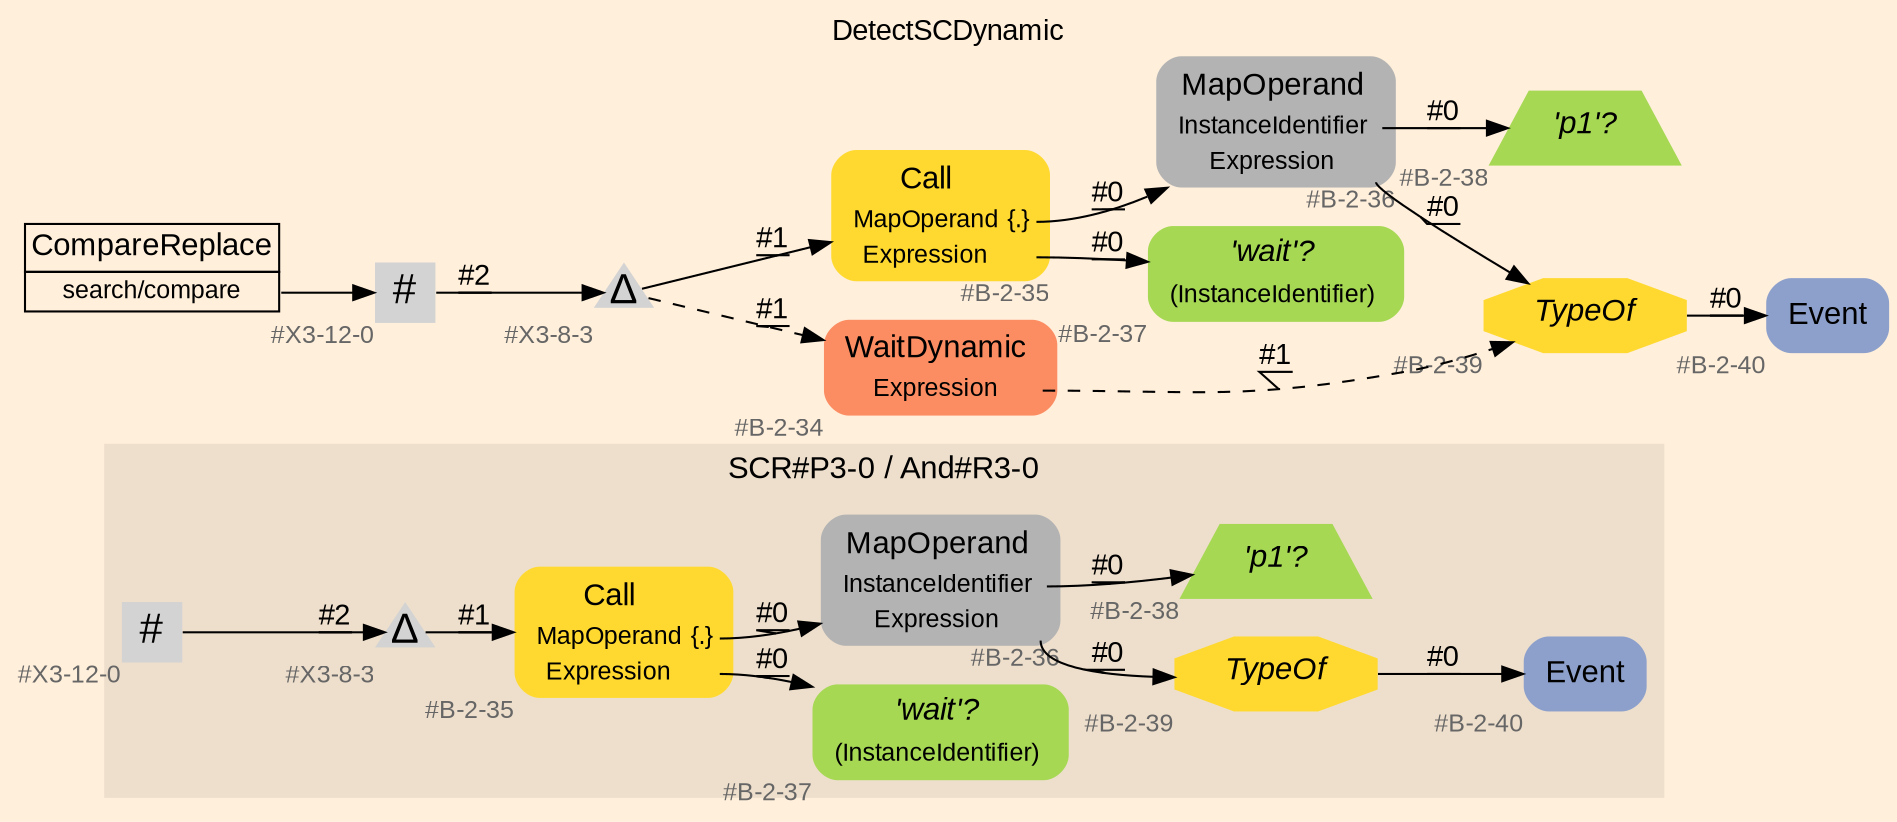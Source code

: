 digraph "DetectSCDynamic" {
label = "DetectSCDynamic"
labelloc = t
graph [
    rankdir = "LR"
    ranksep = 0.3
    bgcolor = antiquewhite1
    color = black
    fontcolor = black
    fontname = "Arial"
];
node [
    fontname = "Arial"
];
edge [
    fontname = "Arial"
];

// -------------------- figure And#R3-0 --------------------
// -------- region And#R3-0 ----------
subgraph "clusterAnd#R3-0" {
    label = "SCR#P3-0 / And#R3-0"
    style = "filled"
    color = antiquewhite2
    fontsize = "15"
    // -------- block And#R3-0/#B-2-39 ----------
    "And#R3-0/#B-2-39" [
        fillcolor = "/set28/6"
        xlabel = "#B-2-39"
        fontsize = "12"
        fontcolor = grey40
        shape = "octagon"
        label = <<FONT COLOR="black" POINT-SIZE="15"><I>TypeOf</I></FONT>>
        style = "filled"
        penwidth = 0.0
    ];
    
    // -------- block And#R3-0/#B-2-38 ----------
    "And#R3-0/#B-2-38" [
        fillcolor = "/set28/5"
        xlabel = "#B-2-38"
        fontsize = "12"
        fontcolor = grey40
        shape = "trapezium"
        label = <<FONT COLOR="black" POINT-SIZE="15"><I>'p1'?</I></FONT>>
        style = "filled"
        penwidth = 0.0
    ];
    
    // -------- block And#R3-0/#B-2-37 ----------
    "And#R3-0/#B-2-37" [
        fillcolor = "/set28/5"
        xlabel = "#B-2-37"
        fontsize = "12"
        fontcolor = grey40
        shape = "plaintext"
        label = <<TABLE BORDER="0" CELLBORDER="0" CELLSPACING="0">
         <TR><TD><FONT COLOR="black" POINT-SIZE="15"><I>'wait'?</I></FONT></TD></TR>
         <TR><TD><FONT COLOR="black" POINT-SIZE="12">(InstanceIdentifier)</FONT></TD><TD PORT="port0"></TD></TR>
        </TABLE>>
        style = "rounded,filled"
    ];
    
    // -------- block And#R3-0/#X3-12-0 ----------
    "And#R3-0/#X3-12-0" [
        xlabel = "#X3-12-0"
        fontsize = "12"
        fontcolor = grey40
        shape = "square"
        label = <<FONT COLOR="black" POINT-SIZE="20">#</FONT>>
        style = "filled"
        penwidth = 0.0
        fixedsize = true
        width = 0.4
        height = 0.4
    ];
    
    // -------- block And#R3-0/#B-2-35 ----------
    "And#R3-0/#B-2-35" [
        fillcolor = "/set28/6"
        xlabel = "#B-2-35"
        fontsize = "12"
        fontcolor = grey40
        shape = "plaintext"
        label = <<TABLE BORDER="0" CELLBORDER="0" CELLSPACING="0">
         <TR><TD><FONT COLOR="black" POINT-SIZE="15">Call</FONT></TD></TR>
         <TR><TD><FONT COLOR="black" POINT-SIZE="12">MapOperand</FONT></TD><TD PORT="port0"><FONT COLOR="black" POINT-SIZE="12">{.}</FONT></TD></TR>
         <TR><TD><FONT COLOR="black" POINT-SIZE="12">Expression</FONT></TD><TD PORT="port1"></TD></TR>
        </TABLE>>
        style = "rounded,filled"
    ];
    
    // -------- block And#R3-0/#B-2-36 ----------
    "And#R3-0/#B-2-36" [
        fillcolor = "/set28/8"
        xlabel = "#B-2-36"
        fontsize = "12"
        fontcolor = grey40
        shape = "plaintext"
        label = <<TABLE BORDER="0" CELLBORDER="0" CELLSPACING="0">
         <TR><TD><FONT COLOR="black" POINT-SIZE="15">MapOperand</FONT></TD></TR>
         <TR><TD><FONT COLOR="black" POINT-SIZE="12">InstanceIdentifier</FONT></TD><TD PORT="port0"></TD></TR>
         <TR><TD><FONT COLOR="black" POINT-SIZE="12">Expression</FONT></TD><TD PORT="port1"></TD></TR>
        </TABLE>>
        style = "rounded,filled"
    ];
    
    // -------- block And#R3-0/#X3-8-3 ----------
    "And#R3-0/#X3-8-3" [
        xlabel = "#X3-8-3"
        fontsize = "12"
        fontcolor = grey40
        shape = "triangle"
        label = <<FONT COLOR="black" POINT-SIZE="20">Δ</FONT>>
        style = "filled"
        penwidth = 0.0
        fixedsize = true
        width = 0.4
        height = 0.4
    ];
    
    // -------- block And#R3-0/#B-2-40 ----------
    "And#R3-0/#B-2-40" [
        fillcolor = "/set28/3"
        xlabel = "#B-2-40"
        fontsize = "12"
        fontcolor = grey40
        shape = "plaintext"
        label = <<TABLE BORDER="0" CELLBORDER="0" CELLSPACING="0">
         <TR><TD><FONT COLOR="black" POINT-SIZE="15">Event</FONT></TD></TR>
        </TABLE>>
        style = "rounded,filled"
    ];
    
}

"And#R3-0/#B-2-39" -> "And#R3-0/#B-2-40" [
    label = "#0"
    decorate = true
    color = black
    fontcolor = black
];

"And#R3-0/#X3-12-0" -> "And#R3-0/#X3-8-3" [
    label = "#2"
    decorate = true
    color = black
    fontcolor = black
];

"And#R3-0/#B-2-35":port0 -> "And#R3-0/#B-2-36" [
    label = "#0"
    decorate = true
    color = black
    fontcolor = black
];

"And#R3-0/#B-2-35":port1 -> "And#R3-0/#B-2-37" [
    label = "#0"
    decorate = true
    color = black
    fontcolor = black
];

"And#R3-0/#B-2-36":port0 -> "And#R3-0/#B-2-38" [
    label = "#0"
    decorate = true
    color = black
    fontcolor = black
];

"And#R3-0/#B-2-36":port1 -> "And#R3-0/#B-2-39" [
    label = "#0"
    decorate = true
    color = black
    fontcolor = black
];

"And#R3-0/#X3-8-3" -> "And#R3-0/#B-2-35" [
    label = "#1"
    decorate = true
    color = black
    fontcolor = black
];


// -------------------- transformation figure --------------------
// -------- block CR#X3-10-3 ----------
"CR#X3-10-3" [
    fillcolor = antiquewhite1
    fontsize = "12"
    fontcolor = grey40
    shape = "plaintext"
    label = <<TABLE BORDER="0" CELLBORDER="1" CELLSPACING="0">
     <TR><TD><FONT COLOR="black" POINT-SIZE="15">CompareReplace</FONT></TD></TR>
     <TR><TD PORT="port0"><FONT COLOR="black" POINT-SIZE="12">search/compare</FONT></TD></TR>
    </TABLE>>
    style = "filled"
    color = black
];

// -------- block #X3-12-0 ----------
"#X3-12-0" [
    xlabel = "#X3-12-0"
    fontsize = "12"
    fontcolor = grey40
    shape = "square"
    label = <<FONT COLOR="black" POINT-SIZE="20">#</FONT>>
    style = "filled"
    penwidth = 0.0
    fixedsize = true
    width = 0.4
    height = 0.4
];

// -------- block #X3-8-3 ----------
"#X3-8-3" [
    xlabel = "#X3-8-3"
    fontsize = "12"
    fontcolor = grey40
    shape = "triangle"
    label = <<FONT COLOR="black" POINT-SIZE="20">Δ</FONT>>
    style = "filled"
    penwidth = 0.0
    fixedsize = true
    width = 0.4
    height = 0.4
];

// -------- block #B-2-35 ----------
"#B-2-35" [
    fillcolor = "/set28/6"
    xlabel = "#B-2-35"
    fontsize = "12"
    fontcolor = grey40
    shape = "plaintext"
    label = <<TABLE BORDER="0" CELLBORDER="0" CELLSPACING="0">
     <TR><TD><FONT COLOR="black" POINT-SIZE="15">Call</FONT></TD></TR>
     <TR><TD><FONT COLOR="black" POINT-SIZE="12">MapOperand</FONT></TD><TD PORT="port0"><FONT COLOR="black" POINT-SIZE="12">{.}</FONT></TD></TR>
     <TR><TD><FONT COLOR="black" POINT-SIZE="12">Expression</FONT></TD><TD PORT="port1"></TD></TR>
    </TABLE>>
    style = "rounded,filled"
];

// -------- block #B-2-36 ----------
"#B-2-36" [
    fillcolor = "/set28/8"
    xlabel = "#B-2-36"
    fontsize = "12"
    fontcolor = grey40
    shape = "plaintext"
    label = <<TABLE BORDER="0" CELLBORDER="0" CELLSPACING="0">
     <TR><TD><FONT COLOR="black" POINT-SIZE="15">MapOperand</FONT></TD></TR>
     <TR><TD><FONT COLOR="black" POINT-SIZE="12">InstanceIdentifier</FONT></TD><TD PORT="port0"></TD></TR>
     <TR><TD><FONT COLOR="black" POINT-SIZE="12">Expression</FONT></TD><TD PORT="port1"></TD></TR>
    </TABLE>>
    style = "rounded,filled"
];

// -------- block #B-2-38 ----------
"#B-2-38" [
    fillcolor = "/set28/5"
    xlabel = "#B-2-38"
    fontsize = "12"
    fontcolor = grey40
    shape = "trapezium"
    label = <<FONT COLOR="black" POINT-SIZE="15"><I>'p1'?</I></FONT>>
    style = "filled"
    penwidth = 0.0
];

// -------- block #B-2-39 ----------
"#B-2-39" [
    fillcolor = "/set28/6"
    xlabel = "#B-2-39"
    fontsize = "12"
    fontcolor = grey40
    shape = "octagon"
    label = <<FONT COLOR="black" POINT-SIZE="15"><I>TypeOf</I></FONT>>
    style = "filled"
    penwidth = 0.0
];

// -------- block #B-2-40 ----------
"#B-2-40" [
    fillcolor = "/set28/3"
    xlabel = "#B-2-40"
    fontsize = "12"
    fontcolor = grey40
    shape = "plaintext"
    label = <<TABLE BORDER="0" CELLBORDER="0" CELLSPACING="0">
     <TR><TD><FONT COLOR="black" POINT-SIZE="15">Event</FONT></TD></TR>
    </TABLE>>
    style = "rounded,filled"
];

// -------- block #B-2-37 ----------
"#B-2-37" [
    fillcolor = "/set28/5"
    xlabel = "#B-2-37"
    fontsize = "12"
    fontcolor = grey40
    shape = "plaintext"
    label = <<TABLE BORDER="0" CELLBORDER="0" CELLSPACING="0">
     <TR><TD><FONT COLOR="black" POINT-SIZE="15"><I>'wait'?</I></FONT></TD></TR>
     <TR><TD><FONT COLOR="black" POINT-SIZE="12">(InstanceIdentifier)</FONT></TD><TD PORT="port0"></TD></TR>
    </TABLE>>
    style = "rounded,filled"
];

// -------- block #B-2-34 ----------
"#B-2-34" [
    fillcolor = "/set28/2"
    xlabel = "#B-2-34"
    fontsize = "12"
    fontcolor = grey40
    shape = "plaintext"
    label = <<TABLE BORDER="0" CELLBORDER="0" CELLSPACING="0">
     <TR><TD><FONT COLOR="black" POINT-SIZE="15">WaitDynamic</FONT></TD></TR>
     <TR><TD><FONT COLOR="black" POINT-SIZE="12">Expression</FONT></TD><TD PORT="port0"></TD></TR>
    </TABLE>>
    style = "rounded,filled"
];

"CR#X3-10-3":port0 -> "#X3-12-0" [
    label = ""
    decorate = true
    color = black
    fontcolor = black
];

"#X3-12-0" -> "#X3-8-3" [
    label = "#2"
    decorate = true
    color = black
    fontcolor = black
];

"#X3-8-3" -> "#B-2-35" [
    label = "#1"
    decorate = true
    color = black
    fontcolor = black
];

"#X3-8-3" -> "#B-2-34" [
    style="dashed"
    label = "#1"
    decorate = true
    color = black
    fontcolor = black
];

"#B-2-35":port0 -> "#B-2-36" [
    label = "#0"
    decorate = true
    color = black
    fontcolor = black
];

"#B-2-35":port1 -> "#B-2-37" [
    label = "#0"
    decorate = true
    color = black
    fontcolor = black
];

"#B-2-36":port0 -> "#B-2-38" [
    label = "#0"
    decorate = true
    color = black
    fontcolor = black
];

"#B-2-36":port1 -> "#B-2-39" [
    label = "#0"
    decorate = true
    color = black
    fontcolor = black
];

"#B-2-39" -> "#B-2-40" [
    label = "#0"
    decorate = true
    color = black
    fontcolor = black
];

"#B-2-34":port0 -> "#B-2-39" [
    style="dashed"
    label = "#1"
    decorate = true
    color = black
    fontcolor = black
];


}
